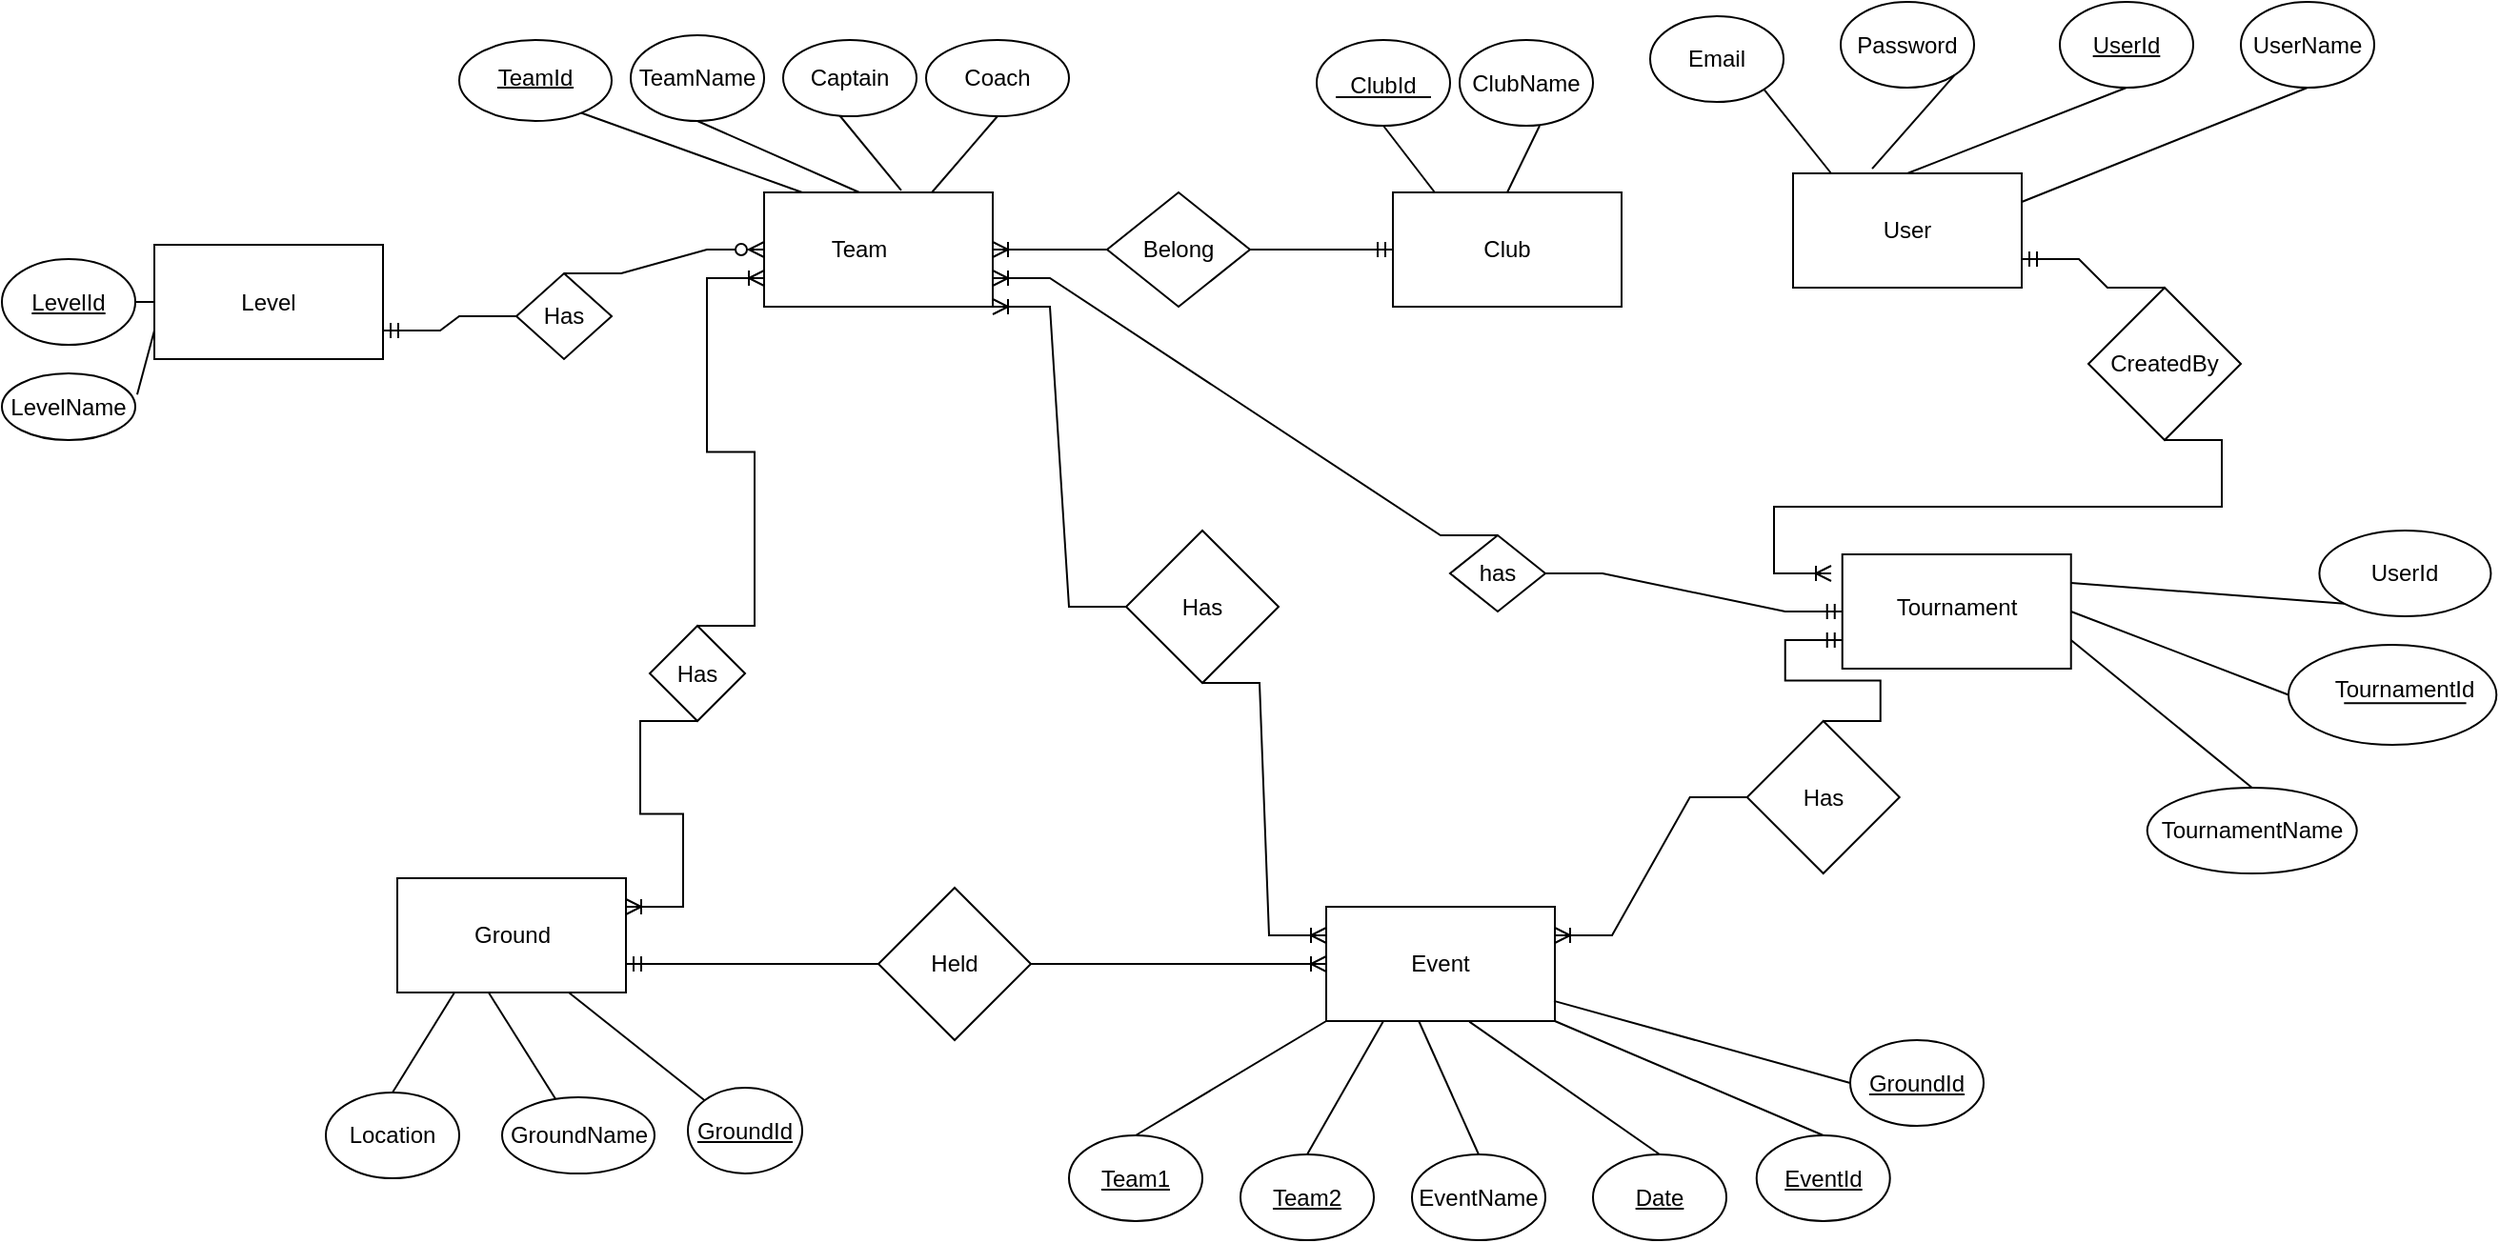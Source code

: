 <mxfile version="21.6.7" type="github">
  <diagram id="R2lEEEUBdFMjLlhIrx00" name="Page-1">
    <mxGraphModel dx="2033" dy="687" grid="1" gridSize="10" guides="1" tooltips="1" connect="1" arrows="1" fold="1" page="1" pageScale="1" pageWidth="850" pageHeight="1100" math="0" shadow="0" extFonts="Permanent Marker^https://fonts.googleapis.com/css?family=Permanent+Marker">
      <root>
        <mxCell id="0" />
        <mxCell id="1" parent="0" />
        <mxCell id="MMDe2EedvgYd7hbVslVY-13" value="Password" style="ellipse;whiteSpace=wrap;html=1;" parent="1" vertex="1">
          <mxGeometry x="745" width="70" height="45" as="geometry" />
        </mxCell>
        <mxCell id="MMDe2EedvgYd7hbVslVY-15" value="&lt;u&gt;UserId&lt;/u&gt;" style="ellipse;whiteSpace=wrap;html=1;" parent="1" vertex="1">
          <mxGeometry x="860" width="70" height="45" as="geometry" />
        </mxCell>
        <mxCell id="MMDe2EedvgYd7hbVslVY-16" value="UserName" style="ellipse;whiteSpace=wrap;html=1;" parent="1" vertex="1">
          <mxGeometry x="955" width="70" height="45" as="geometry" />
        </mxCell>
        <mxCell id="MMDe2EedvgYd7hbVslVY-20" value="TeamName" style="ellipse;whiteSpace=wrap;html=1;" parent="1" vertex="1">
          <mxGeometry x="110" y="17.5" width="70" height="45" as="geometry" />
        </mxCell>
        <mxCell id="MMDe2EedvgYd7hbVslVY-21" value="&lt;u&gt;Team2&lt;/u&gt;" style="ellipse;whiteSpace=wrap;html=1;" parent="1" vertex="1">
          <mxGeometry x="430" y="605" width="70" height="45" as="geometry" />
        </mxCell>
        <mxCell id="MMDe2EedvgYd7hbVslVY-22" value="Location" style="ellipse;whiteSpace=wrap;html=1;" parent="1" vertex="1">
          <mxGeometry x="-50" y="572.5" width="70" height="45" as="geometry" />
        </mxCell>
        <mxCell id="MMDe2EedvgYd7hbVslVY-23" value="GroundName" style="ellipse;whiteSpace=wrap;html=1;" parent="1" vertex="1">
          <mxGeometry x="42.5" y="575" width="80" height="40" as="geometry" />
        </mxCell>
        <mxCell id="MMDe2EedvgYd7hbVslVY-24" value="&lt;u&gt;GroundId&lt;/u&gt;" style="ellipse;whiteSpace=wrap;html=1;" parent="1" vertex="1">
          <mxGeometry x="140" y="570" width="60" height="45" as="geometry" />
        </mxCell>
        <mxCell id="g_sOR0M3uAeWTvC2kGnq-1" value="" style="rounded=0;whiteSpace=wrap;html=1;" parent="1" vertex="1">
          <mxGeometry x="720" y="90" width="120" height="60" as="geometry" />
        </mxCell>
        <mxCell id="g_sOR0M3uAeWTvC2kGnq-2" value="User" style="text;html=1;strokeColor=none;fillColor=none;align=center;verticalAlign=middle;whiteSpace=wrap;rounded=0;" parent="1" vertex="1">
          <mxGeometry x="750" y="105" width="60" height="30" as="geometry" />
        </mxCell>
        <mxCell id="g_sOR0M3uAeWTvC2kGnq-4" value="" style="endArrow=none;html=1;rounded=0;exitX=0.5;exitY=0;exitDx=0;exitDy=0;entryX=0.5;entryY=1;entryDx=0;entryDy=0;" parent="1" source="g_sOR0M3uAeWTvC2kGnq-1" target="MMDe2EedvgYd7hbVslVY-15" edge="1">
          <mxGeometry width="50" height="50" relative="1" as="geometry">
            <mxPoint x="920" y="70" as="sourcePoint" />
            <mxPoint x="940" y="30" as="targetPoint" />
          </mxGeometry>
        </mxCell>
        <mxCell id="g_sOR0M3uAeWTvC2kGnq-5" value="" style="endArrow=none;html=1;rounded=0;exitX=0.5;exitY=1;exitDx=0;exitDy=0;entryX=1;entryY=0.25;entryDx=0;entryDy=0;" parent="1" source="MMDe2EedvgYd7hbVslVY-16" target="g_sOR0M3uAeWTvC2kGnq-1" edge="1">
          <mxGeometry width="50" height="50" relative="1" as="geometry">
            <mxPoint x="1100" y="125" as="sourcePoint" />
            <mxPoint x="1150" y="105" as="targetPoint" />
          </mxGeometry>
        </mxCell>
        <mxCell id="g_sOR0M3uAeWTvC2kGnq-6" value="" style="endArrow=none;html=1;rounded=0;exitX=1;exitY=1;exitDx=0;exitDy=0;entryX=0.346;entryY=-0.04;entryDx=0;entryDy=0;entryPerimeter=0;" parent="1" source="MMDe2EedvgYd7hbVslVY-13" target="g_sOR0M3uAeWTvC2kGnq-1" edge="1">
          <mxGeometry width="50" height="50" relative="1" as="geometry">
            <mxPoint x="820" y="160" as="sourcePoint" />
            <mxPoint x="870" y="110" as="targetPoint" />
          </mxGeometry>
        </mxCell>
        <mxCell id="g_sOR0M3uAeWTvC2kGnq-9" value="" style="rounded=0;whiteSpace=wrap;html=1;" parent="1" vertex="1">
          <mxGeometry x="180" y="100" width="120" height="60" as="geometry" />
        </mxCell>
        <mxCell id="g_sOR0M3uAeWTvC2kGnq-10" value="Team" style="text;html=1;strokeColor=none;fillColor=none;align=center;verticalAlign=middle;whiteSpace=wrap;rounded=0;" parent="1" vertex="1">
          <mxGeometry x="200" y="115" width="60" height="30" as="geometry" />
        </mxCell>
        <mxCell id="g_sOR0M3uAeWTvC2kGnq-17" value="" style="endArrow=none;html=1;rounded=0;entryX=0.75;entryY=1;entryDx=0;entryDy=0;exitX=0.25;exitY=0;exitDx=0;exitDy=0;" parent="1" target="yo1YnuJVSI1BGj3CGY3F-4" edge="1">
          <mxGeometry width="50" height="50" relative="1" as="geometry">
            <mxPoint x="200" y="100.0" as="sourcePoint" />
            <mxPoint x="65" y="65" as="targetPoint" />
          </mxGeometry>
        </mxCell>
        <mxCell id="g_sOR0M3uAeWTvC2kGnq-18" value="" style="endArrow=none;html=1;rounded=0;entryX=0.5;entryY=1;entryDx=0;entryDy=0;exitX=0.5;exitY=0;exitDx=0;exitDy=0;" parent="1" target="MMDe2EedvgYd7hbVslVY-20" edge="1">
          <mxGeometry width="50" height="50" relative="1" as="geometry">
            <mxPoint x="230" y="100.0" as="sourcePoint" />
            <mxPoint x="275" y="65" as="targetPoint" />
          </mxGeometry>
        </mxCell>
        <mxCell id="g_sOR0M3uAeWTvC2kGnq-19" value="" style="rounded=0;whiteSpace=wrap;html=1;" parent="1" vertex="1">
          <mxGeometry x="-12.5" y="460" width="120" height="60" as="geometry" />
        </mxCell>
        <mxCell id="g_sOR0M3uAeWTvC2kGnq-20" value="Ground" style="text;html=1;strokeColor=none;fillColor=none;align=center;verticalAlign=middle;whiteSpace=wrap;rounded=0;" parent="1" vertex="1">
          <mxGeometry x="17.5" y="475" width="60" height="30" as="geometry" />
        </mxCell>
        <mxCell id="g_sOR0M3uAeWTvC2kGnq-21" value="Level" style="rounded=0;whiteSpace=wrap;html=1;" parent="1" vertex="1">
          <mxGeometry x="-140" y="127.5" width="120" height="60" as="geometry" />
        </mxCell>
        <mxCell id="g_sOR0M3uAeWTvC2kGnq-23" value="" style="rounded=0;whiteSpace=wrap;html=1;" parent="1" vertex="1">
          <mxGeometry x="475" y="475" width="120" height="60" as="geometry" />
        </mxCell>
        <mxCell id="g_sOR0M3uAeWTvC2kGnq-24" value="Event" style="text;html=1;strokeColor=none;fillColor=none;align=center;verticalAlign=middle;whiteSpace=wrap;rounded=0;" parent="1" vertex="1">
          <mxGeometry x="505" y="490" width="60" height="30" as="geometry" />
        </mxCell>
        <mxCell id="g_sOR0M3uAeWTvC2kGnq-37" value="" style="endArrow=none;html=1;rounded=0;exitX=0.75;exitY=1;exitDx=0;exitDy=0;entryX=0;entryY=0;entryDx=0;entryDy=0;" parent="1" source="g_sOR0M3uAeWTvC2kGnq-19" target="MMDe2EedvgYd7hbVslVY-24" edge="1">
          <mxGeometry width="50" height="50" relative="1" as="geometry">
            <mxPoint x="147.5" y="500" as="sourcePoint" />
            <mxPoint x="172.5" y="570" as="targetPoint" />
          </mxGeometry>
        </mxCell>
        <mxCell id="g_sOR0M3uAeWTvC2kGnq-40" value="" style="rounded=0;whiteSpace=wrap;html=1;" parent="1" vertex="1">
          <mxGeometry x="510" y="100" width="120" height="60" as="geometry" />
        </mxCell>
        <mxCell id="g_sOR0M3uAeWTvC2kGnq-41" value="Club" style="text;html=1;strokeColor=none;fillColor=none;align=center;verticalAlign=middle;whiteSpace=wrap;rounded=0;" parent="1" vertex="1">
          <mxGeometry x="540" y="115" width="60" height="30" as="geometry" />
        </mxCell>
        <mxCell id="g_sOR0M3uAeWTvC2kGnq-43" value="" style="ellipse;whiteSpace=wrap;html=1;" parent="1" vertex="1">
          <mxGeometry x="470" y="20" width="70" height="45" as="geometry" />
        </mxCell>
        <mxCell id="g_sOR0M3uAeWTvC2kGnq-44" value="ClubId" style="text;html=1;strokeColor=none;fillColor=none;align=center;verticalAlign=middle;whiteSpace=wrap;rounded=0;" parent="1" vertex="1">
          <mxGeometry x="475" y="30" width="60" height="27.5" as="geometry" />
        </mxCell>
        <mxCell id="g_sOR0M3uAeWTvC2kGnq-45" value="" style="endArrow=none;html=1;rounded=0;" parent="1" edge="1">
          <mxGeometry width="50" height="50" relative="1" as="geometry">
            <mxPoint x="480" y="50" as="sourcePoint" />
            <mxPoint x="530" y="50" as="targetPoint" />
          </mxGeometry>
        </mxCell>
        <mxCell id="g_sOR0M3uAeWTvC2kGnq-46" value="" style="ellipse;whiteSpace=wrap;html=1;" parent="1" vertex="1">
          <mxGeometry x="545" y="20" width="70" height="45" as="geometry" />
        </mxCell>
        <mxCell id="g_sOR0M3uAeWTvC2kGnq-47" value="ClubName" style="text;html=1;strokeColor=none;fillColor=none;align=center;verticalAlign=middle;whiteSpace=wrap;rounded=0;" parent="1" vertex="1">
          <mxGeometry x="550" y="27.5" width="60" height="30" as="geometry" />
        </mxCell>
        <mxCell id="g_sOR0M3uAeWTvC2kGnq-49" value="" style="endArrow=none;html=1;rounded=0;entryX=0.5;entryY=1;entryDx=0;entryDy=0;exitX=0.183;exitY=0;exitDx=0;exitDy=0;exitPerimeter=0;" parent="1" source="g_sOR0M3uAeWTvC2kGnq-40" target="g_sOR0M3uAeWTvC2kGnq-43" edge="1">
          <mxGeometry width="50" height="50" relative="1" as="geometry">
            <mxPoint x="195" y="210" as="sourcePoint" />
            <mxPoint x="245" y="160" as="targetPoint" />
          </mxGeometry>
        </mxCell>
        <mxCell id="g_sOR0M3uAeWTvC2kGnq-50" value="" style="endArrow=none;html=1;rounded=0;entryX=0.6;entryY=1;entryDx=0;entryDy=0;entryPerimeter=0;exitX=0.5;exitY=0;exitDx=0;exitDy=0;" parent="1" source="g_sOR0M3uAeWTvC2kGnq-40" target="g_sOR0M3uAeWTvC2kGnq-46" edge="1">
          <mxGeometry width="50" height="50" relative="1" as="geometry">
            <mxPoint x="195" y="210" as="sourcePoint" />
            <mxPoint x="245" y="160" as="targetPoint" />
          </mxGeometry>
        </mxCell>
        <mxCell id="g_sOR0M3uAeWTvC2kGnq-53" value="" style="ellipse;whiteSpace=wrap;html=1;" parent="1" vertex="1">
          <mxGeometry x="980" y="337.5" width="109.14" height="52.5" as="geometry" />
        </mxCell>
        <mxCell id="g_sOR0M3uAeWTvC2kGnq-54" value="" style="ellipse;whiteSpace=wrap;html=1;" parent="1" vertex="1">
          <mxGeometry x="905.86" y="412.5" width="110" height="45" as="geometry" />
        </mxCell>
        <mxCell id="g_sOR0M3uAeWTvC2kGnq-55" value="" style="rounded=0;whiteSpace=wrap;html=1;" parent="1" vertex="1">
          <mxGeometry x="745.86" y="290" width="120" height="60" as="geometry" />
        </mxCell>
        <mxCell id="g_sOR0M3uAeWTvC2kGnq-56" value="Tournament" style="text;html=1;strokeColor=none;fillColor=none;align=center;verticalAlign=middle;whiteSpace=wrap;rounded=0;" parent="1" vertex="1">
          <mxGeometry x="775.86" y="302.5" width="60" height="30" as="geometry" />
        </mxCell>
        <mxCell id="g_sOR0M3uAeWTvC2kGnq-57" value="TournamentId" style="text;html=1;strokeColor=none;fillColor=none;align=center;verticalAlign=middle;whiteSpace=wrap;rounded=0;" parent="1" vertex="1">
          <mxGeometry x="1009.14" y="347.5" width="64.14" height="27.5" as="geometry" />
        </mxCell>
        <mxCell id="g_sOR0M3uAeWTvC2kGnq-58" value="" style="endArrow=none;html=1;rounded=0;entryX=1;entryY=0.75;entryDx=0;entryDy=0;exitX=0;exitY=0.75;exitDx=0;exitDy=0;" parent="1" source="g_sOR0M3uAeWTvC2kGnq-57" target="g_sOR0M3uAeWTvC2kGnq-57" edge="1">
          <mxGeometry width="50" height="50" relative="1" as="geometry">
            <mxPoint x="990.86" y="309" as="sourcePoint" />
            <mxPoint x="1040.86" y="309" as="targetPoint" />
          </mxGeometry>
        </mxCell>
        <mxCell id="g_sOR0M3uAeWTvC2kGnq-59" value="TournamentName" style="text;html=1;strokeColor=none;fillColor=none;align=center;verticalAlign=middle;whiteSpace=wrap;rounded=0;" parent="1" vertex="1">
          <mxGeometry x="930.86" y="420" width="60" height="30" as="geometry" />
        </mxCell>
        <mxCell id="g_sOR0M3uAeWTvC2kGnq-60" value="" style="endArrow=none;html=1;rounded=0;exitX=1;exitY=0.5;exitDx=0;exitDy=0;entryX=0;entryY=0.5;entryDx=0;entryDy=0;" parent="1" source="g_sOR0M3uAeWTvC2kGnq-55" edge="1" target="g_sOR0M3uAeWTvC2kGnq-53">
          <mxGeometry width="50" height="50" relative="1" as="geometry">
            <mxPoint x="885.86" y="300" as="sourcePoint" />
            <mxPoint x="983.523" y="318.147" as="targetPoint" />
          </mxGeometry>
        </mxCell>
        <mxCell id="g_sOR0M3uAeWTvC2kGnq-61" value="" style="endArrow=none;html=1;rounded=0;exitX=1;exitY=0.75;exitDx=0;exitDy=0;entryX=0.5;entryY=0;entryDx=0;entryDy=0;" parent="1" source="g_sOR0M3uAeWTvC2kGnq-55" target="g_sOR0M3uAeWTvC2kGnq-54" edge="1">
          <mxGeometry width="50" height="50" relative="1" as="geometry">
            <mxPoint x="880.86" y="375" as="sourcePoint" />
            <mxPoint x="930.86" y="325" as="targetPoint" />
          </mxGeometry>
        </mxCell>
        <mxCell id="g_sOR0M3uAeWTvC2kGnq-65" value="Belong" style="shape=rhombus;perimeter=rhombusPerimeter;whiteSpace=wrap;html=1;align=center;" parent="1" vertex="1">
          <mxGeometry x="360" y="100" width="75" height="60" as="geometry" />
        </mxCell>
        <mxCell id="g_sOR0M3uAeWTvC2kGnq-69" value="" style="edgeStyle=entityRelationEdgeStyle;fontSize=12;html=1;endArrow=ERoneToMany;rounded=0;exitX=0;exitY=0.5;exitDx=0;exitDy=0;entryX=1;entryY=0.5;entryDx=0;entryDy=0;" parent="1" source="g_sOR0M3uAeWTvC2kGnq-65" target="g_sOR0M3uAeWTvC2kGnq-9" edge="1">
          <mxGeometry width="100" height="100" relative="1" as="geometry">
            <mxPoint x="400" y="140" as="sourcePoint" />
            <mxPoint x="460" y="140" as="targetPoint" />
          </mxGeometry>
        </mxCell>
        <mxCell id="MMDe2EedvgYd7hbVslVY-30" value="EventName" style="ellipse;whiteSpace=wrap;html=1;" parent="1" vertex="1">
          <mxGeometry x="520" y="605" width="70" height="45" as="geometry" />
        </mxCell>
        <mxCell id="MMDe2EedvgYd7hbVslVY-39" value="" style="edgeStyle=orthogonalEdgeStyle;rounded=0;orthogonalLoop=1;jettySize=auto;html=1;exitX=0;exitY=0.5;exitDx=0;exitDy=0;entryX=0.5;entryY=0;entryDx=0;entryDy=0;" parent="1" source="MMDe2EedvgYd7hbVslVY-32" edge="1">
          <mxGeometry relative="1" as="geometry">
            <mxPoint x="170" y="335" as="sourcePoint" />
          </mxGeometry>
        </mxCell>
        <mxCell id="MMDe2EedvgYd7hbVslVY-32" value="Has" style="rhombus;whiteSpace=wrap;html=1;rotation=0;" parent="1" vertex="1">
          <mxGeometry x="50" y="142.5" width="50" height="45" as="geometry" />
        </mxCell>
        <mxCell id="MMDe2EedvgYd7hbVslVY-53" value="" style="endArrow=none;html=1;rounded=0;entryX=0.35;entryY=0.97;entryDx=0;entryDy=0;entryPerimeter=0;exitX=0.683;exitY=-0.017;exitDx=0;exitDy=0;exitPerimeter=0;" parent="1" edge="1">
          <mxGeometry width="50" height="50" relative="1" as="geometry">
            <mxPoint x="251.96" y="98.98" as="sourcePoint" />
            <mxPoint x="218" y="57.625" as="targetPoint" />
            <Array as="points" />
          </mxGeometry>
        </mxCell>
        <mxCell id="MMDe2EedvgYd7hbVslVY-55" value="" style="endArrow=none;html=1;rounded=0;exitX=0.398;exitY=0.996;exitDx=0;exitDy=0;exitPerimeter=0;" parent="1" source="g_sOR0M3uAeWTvC2kGnq-19" target="MMDe2EedvgYd7hbVslVY-23" edge="1">
          <mxGeometry width="50" height="50" relative="1" as="geometry">
            <mxPoint x="6.5" y="368" as="sourcePoint" />
            <mxPoint x="64.5" y="351" as="targetPoint" />
            <Array as="points" />
          </mxGeometry>
        </mxCell>
        <mxCell id="MMDe2EedvgYd7hbVslVY-56" value="" style="endArrow=none;html=1;rounded=0;exitX=0.25;exitY=1;exitDx=0;exitDy=0;entryX=0.5;entryY=0;entryDx=0;entryDy=0;" parent="1" source="g_sOR0M3uAeWTvC2kGnq-19" target="MMDe2EedvgYd7hbVslVY-22" edge="1">
          <mxGeometry width="50" height="50" relative="1" as="geometry">
            <mxPoint x="16.5" y="378" as="sourcePoint" />
            <mxPoint x="74.5" y="361" as="targetPoint" />
            <Array as="points" />
          </mxGeometry>
        </mxCell>
        <mxCell id="MMDe2EedvgYd7hbVslVY-57" value="" style="endArrow=none;html=1;rounded=0;entryX=0.5;entryY=0;entryDx=0;entryDy=0;exitX=0.25;exitY=1;exitDx=0;exitDy=0;" parent="1" source="g_sOR0M3uAeWTvC2kGnq-23" target="MMDe2EedvgYd7hbVslVY-21" edge="1">
          <mxGeometry width="50" height="50" relative="1" as="geometry">
            <mxPoint x="740" y="427" as="sourcePoint" />
            <mxPoint x="788" y="410" as="targetPoint" />
            <Array as="points" />
          </mxGeometry>
        </mxCell>
        <mxCell id="MMDe2EedvgYd7hbVslVY-58" value="" style="endArrow=none;html=1;rounded=0;entryX=0.5;entryY=0;entryDx=0;entryDy=0;exitX=0.405;exitY=1;exitDx=0;exitDy=0;exitPerimeter=0;" parent="1" source="g_sOR0M3uAeWTvC2kGnq-23" target="MMDe2EedvgYd7hbVslVY-30" edge="1">
          <mxGeometry width="50" height="50" relative="1" as="geometry">
            <mxPoint x="740" y="430" as="sourcePoint" />
            <mxPoint x="790" y="457" as="targetPoint" />
            <Array as="points" />
          </mxGeometry>
        </mxCell>
        <mxCell id="MMDe2EedvgYd7hbVslVY-59" value="&lt;u&gt;LevelId&lt;/u&gt;" style="ellipse;whiteSpace=wrap;html=1;" parent="1" vertex="1">
          <mxGeometry x="-220" y="135" width="70" height="45" as="geometry" />
        </mxCell>
        <mxCell id="MMDe2EedvgYd7hbVslVY-60" value="" style="endArrow=none;html=1;rounded=0;exitX=0;exitY=0.5;exitDx=0;exitDy=0;entryX=1;entryY=0.5;entryDx=0;entryDy=0;" parent="1" source="g_sOR0M3uAeWTvC2kGnq-21" target="MMDe2EedvgYd7hbVslVY-59" edge="1">
          <mxGeometry width="50" height="50" relative="1" as="geometry">
            <mxPoint x="295" y="617.5" as="sourcePoint" />
            <mxPoint x="285" y="467.5" as="targetPoint" />
            <Array as="points" />
          </mxGeometry>
        </mxCell>
        <mxCell id="MMDe2EedvgYd7hbVslVY-61" value="LevelName" style="ellipse;whiteSpace=wrap;html=1;" parent="1" vertex="1">
          <mxGeometry x="-220" y="195" width="70" height="35" as="geometry" />
        </mxCell>
        <mxCell id="MMDe2EedvgYd7hbVslVY-62" value="" style="endArrow=none;html=1;rounded=0;entryX=1.014;entryY=0.319;entryDx=0;entryDy=0;exitX=0;exitY=0.75;exitDx=0;exitDy=0;entryPerimeter=0;" parent="1" source="g_sOR0M3uAeWTvC2kGnq-21" target="MMDe2EedvgYd7hbVslVY-61" edge="1">
          <mxGeometry width="50" height="50" relative="1" as="geometry">
            <mxPoint x="635" y="497.5" as="sourcePoint" />
            <mxPoint x="715" y="514.5" as="targetPoint" />
            <Array as="points" />
          </mxGeometry>
        </mxCell>
        <mxCell id="MMDe2EedvgYd7hbVslVY-67" value="" style="edgeStyle=orthogonalEdgeStyle;rounded=0;orthogonalLoop=1;jettySize=auto;html=1;" parent="1" source="MMDe2EedvgYd7hbVslVY-65" edge="1">
          <mxGeometry relative="1" as="geometry" />
        </mxCell>
        <mxCell id="MMDe2EedvgYd7hbVslVY-65" value="has" style="rhombus;whiteSpace=wrap;html=1;rotation=0;" parent="1" vertex="1">
          <mxGeometry x="540" y="280" width="50" height="40" as="geometry" />
        </mxCell>
        <mxCell id="MMDe2EedvgYd7hbVslVY-38" style="edgeStyle=orthogonalEdgeStyle;rounded=0;orthogonalLoop=1;jettySize=auto;html=1;exitX=0;exitY=1;exitDx=0;exitDy=0;entryX=0.5;entryY=0;entryDx=0;entryDy=0;" parent="1" target="MMDe2EedvgYd7hbVslVY-32" edge="1">
          <mxGeometry relative="1" as="geometry" />
        </mxCell>
        <mxCell id="MMDe2EedvgYd7hbVslVY-66" value="" style="edgeStyle=orthogonalEdgeStyle;rounded=0;orthogonalLoop=1;jettySize=auto;html=1;" parent="1" target="MMDe2EedvgYd7hbVslVY-65" edge="1">
          <mxGeometry relative="1" as="geometry" />
        </mxCell>
        <mxCell id="HT8lN6Gd-w-kcZW4kbt7-12" value="Has" style="rhombus;whiteSpace=wrap;html=1;rotation=0;" parent="1" vertex="1">
          <mxGeometry x="120" y="327.5" width="50" height="50" as="geometry" />
        </mxCell>
        <mxCell id="HT8lN6Gd-w-kcZW4kbt7-13" value="" style="edgeStyle=entityRelationEdgeStyle;fontSize=12;html=1;endArrow=ERmandOne;rounded=0;entryX=0;entryY=0.5;entryDx=0;entryDy=0;exitX=1;exitY=0.5;exitDx=0;exitDy=0;" parent="1" source="MMDe2EedvgYd7hbVslVY-65" target="g_sOR0M3uAeWTvC2kGnq-55" edge="1">
          <mxGeometry width="100" height="100" relative="1" as="geometry">
            <mxPoint x="630" y="287.5" as="sourcePoint" />
            <mxPoint x="390" y="147.5" as="targetPoint" />
          </mxGeometry>
        </mxCell>
        <mxCell id="HT8lN6Gd-w-kcZW4kbt7-14" value="" style="edgeStyle=entityRelationEdgeStyle;fontSize=12;html=1;endArrow=ERoneToMany;rounded=0;entryX=1;entryY=0.75;entryDx=0;entryDy=0;exitX=0.5;exitY=0;exitDx=0;exitDy=0;" parent="1" source="MMDe2EedvgYd7hbVslVY-65" target="g_sOR0M3uAeWTvC2kGnq-9" edge="1">
          <mxGeometry width="100" height="100" relative="1" as="geometry">
            <mxPoint x="615" y="310" as="sourcePoint" />
            <mxPoint x="375" y="170" as="targetPoint" />
          </mxGeometry>
        </mxCell>
        <mxCell id="HT8lN6Gd-w-kcZW4kbt7-26" value="" style="edgeStyle=entityRelationEdgeStyle;fontSize=12;html=1;endArrow=ERmandOne;rounded=0;entryX=0;entryY=0.5;entryDx=0;entryDy=0;exitX=1;exitY=0.5;exitDx=0;exitDy=0;" parent="1" source="g_sOR0M3uAeWTvC2kGnq-65" target="g_sOR0M3uAeWTvC2kGnq-40" edge="1">
          <mxGeometry width="100" height="100" relative="1" as="geometry">
            <mxPoint x="440" y="130" as="sourcePoint" />
            <mxPoint x="870" y="130" as="targetPoint" />
          </mxGeometry>
        </mxCell>
        <mxCell id="HT8lN6Gd-w-kcZW4kbt7-32" value="Captain" style="ellipse;whiteSpace=wrap;html=1;align=center;" parent="1" vertex="1">
          <mxGeometry x="190" y="20" width="70" height="40" as="geometry" />
        </mxCell>
        <mxCell id="HT8lN6Gd-w-kcZW4kbt7-33" value="Coach" style="ellipse;whiteSpace=wrap;html=1;align=center;" parent="1" vertex="1">
          <mxGeometry x="265" y="20" width="75" height="40" as="geometry" />
        </mxCell>
        <mxCell id="HT8lN6Gd-w-kcZW4kbt7-34" value="" style="endArrow=none;html=1;rounded=0;exitX=0.817;exitY=0;exitDx=0;exitDy=0;exitPerimeter=0;entryX=0.5;entryY=1;entryDx=0;entryDy=0;" parent="1" target="HT8lN6Gd-w-kcZW4kbt7-33" edge="1">
          <mxGeometry relative="1" as="geometry">
            <mxPoint x="268.04" y="100.0" as="sourcePoint" />
            <mxPoint x="400" y="70" as="targetPoint" />
          </mxGeometry>
        </mxCell>
        <mxCell id="pDRQpuuFtB-g-X7B2x5A-3" value="&lt;u&gt;Team1&lt;/u&gt;" style="ellipse;whiteSpace=wrap;html=1;" parent="1" vertex="1">
          <mxGeometry x="340" y="595" width="70" height="45" as="geometry" />
        </mxCell>
        <mxCell id="pDRQpuuFtB-g-X7B2x5A-4" value="" style="endArrow=none;html=1;rounded=0;entryX=0.5;entryY=0;entryDx=0;entryDy=0;exitX=0;exitY=1;exitDx=0;exitDy=0;" parent="1" source="g_sOR0M3uAeWTvC2kGnq-23" target="pDRQpuuFtB-g-X7B2x5A-3" edge="1">
          <mxGeometry width="50" height="50" relative="1" as="geometry">
            <mxPoint x="515" y="545" as="sourcePoint" />
            <mxPoint x="798" y="420" as="targetPoint" />
            <Array as="points" />
          </mxGeometry>
        </mxCell>
        <mxCell id="pDRQpuuFtB-g-X7B2x5A-5" value="&lt;u&gt;Date&lt;/u&gt;" style="ellipse;whiteSpace=wrap;html=1;" parent="1" vertex="1">
          <mxGeometry x="615" y="605" width="70" height="45" as="geometry" />
        </mxCell>
        <mxCell id="pDRQpuuFtB-g-X7B2x5A-6" value="" style="endArrow=none;html=1;rounded=0;entryX=0.5;entryY=0;entryDx=0;entryDy=0;exitX=0.626;exitY=1.005;exitDx=0;exitDy=0;exitPerimeter=0;" parent="1" source="g_sOR0M3uAeWTvC2kGnq-23" target="pDRQpuuFtB-g-X7B2x5A-5" edge="1">
          <mxGeometry width="50" height="50" relative="1" as="geometry">
            <mxPoint x="525" y="555" as="sourcePoint" />
            <mxPoint x="808" y="430" as="targetPoint" />
            <Array as="points" />
          </mxGeometry>
        </mxCell>
        <mxCell id="pDRQpuuFtB-g-X7B2x5A-7" value="&lt;u&gt;EventId&lt;/u&gt;" style="ellipse;whiteSpace=wrap;html=1;" parent="1" vertex="1">
          <mxGeometry x="700.86" y="595" width="70" height="45" as="geometry" />
        </mxCell>
        <mxCell id="pDRQpuuFtB-g-X7B2x5A-8" value="" style="endArrow=none;html=1;rounded=0;entryX=0.5;entryY=0;entryDx=0;entryDy=0;exitX=1;exitY=1;exitDx=0;exitDy=0;" parent="1" source="g_sOR0M3uAeWTvC2kGnq-23" target="pDRQpuuFtB-g-X7B2x5A-7" edge="1">
          <mxGeometry width="50" height="50" relative="1" as="geometry">
            <mxPoint x="850" y="565" as="sourcePoint" />
            <mxPoint x="1058" y="410" as="targetPoint" />
            <Array as="points" />
          </mxGeometry>
        </mxCell>
        <mxCell id="pDRQpuuFtB-g-X7B2x5A-9" value="&lt;u&gt;GroundId&lt;/u&gt;" style="ellipse;whiteSpace=wrap;html=1;" parent="1" vertex="1">
          <mxGeometry x="750" y="545" width="70" height="45" as="geometry" />
        </mxCell>
        <mxCell id="pDRQpuuFtB-g-X7B2x5A-10" value="" style="endArrow=none;html=1;rounded=0;entryX=0;entryY=0.5;entryDx=0;entryDy=0;exitX=0.996;exitY=0.824;exitDx=0;exitDy=0;exitPerimeter=0;" parent="1" source="g_sOR0M3uAeWTvC2kGnq-23" target="pDRQpuuFtB-g-X7B2x5A-9" edge="1">
          <mxGeometry width="50" height="50" relative="1" as="geometry">
            <mxPoint x="600" y="525" as="sourcePoint" />
            <mxPoint x="873" y="400" as="targetPoint" />
            <Array as="points" />
          </mxGeometry>
        </mxCell>
        <mxCell id="pDRQpuuFtB-g-X7B2x5A-12" value="Email" style="ellipse;whiteSpace=wrap;html=1;" parent="1" vertex="1">
          <mxGeometry x="645" y="7.5" width="70" height="45" as="geometry" />
        </mxCell>
        <mxCell id="pDRQpuuFtB-g-X7B2x5A-13" value="" style="endArrow=none;html=1;rounded=0;exitX=1;exitY=1;exitDx=0;exitDy=0;" parent="1" source="pDRQpuuFtB-g-X7B2x5A-12" edge="1">
          <mxGeometry width="50" height="50" relative="1" as="geometry">
            <mxPoint x="735" y="210" as="sourcePoint" />
            <mxPoint x="740" y="90" as="targetPoint" />
          </mxGeometry>
        </mxCell>
        <mxCell id="pDRQpuuFtB-g-X7B2x5A-29" value="" style="endArrow=none;html=1;rounded=0;exitX=1;exitY=0.25;exitDx=0;exitDy=0;entryX=0;entryY=1;entryDx=0;entryDy=0;" parent="1" target="pDRQpuuFtB-g-X7B2x5A-30" edge="1" source="g_sOR0M3uAeWTvC2kGnq-55">
          <mxGeometry width="50" height="50" relative="1" as="geometry">
            <mxPoint x="825.86" y="290" as="sourcePoint" />
            <mxPoint x="885.86" y="232.5" as="targetPoint" />
          </mxGeometry>
        </mxCell>
        <mxCell id="pDRQpuuFtB-g-X7B2x5A-30" value="UserId" style="ellipse;whiteSpace=wrap;html=1;" parent="1" vertex="1">
          <mxGeometry x="996.21" y="277.5" width="90" height="45" as="geometry" />
        </mxCell>
        <mxCell id="pDRQpuuFtB-g-X7B2x5A-36" value="Has" style="rhombus;whiteSpace=wrap;html=1;" parent="1" vertex="1">
          <mxGeometry x="370" y="277.5" width="80" height="80" as="geometry" />
        </mxCell>
        <mxCell id="pDRQpuuFtB-g-X7B2x5A-11" value="Held" style="rhombus;whiteSpace=wrap;html=1;" parent="1" vertex="1">
          <mxGeometry x="240" y="465" width="80" height="80" as="geometry" />
        </mxCell>
        <mxCell id="pDRQpuuFtB-g-X7B2x5A-27" value="CreatedBy" style="rhombus;whiteSpace=wrap;html=1;rotation=0;" parent="1" vertex="1">
          <mxGeometry x="875" y="150" width="80" height="80" as="geometry" />
        </mxCell>
        <mxCell id="yo1YnuJVSI1BGj3CGY3F-3" value="" style="ellipse;whiteSpace=wrap;html=1;" vertex="1" parent="1">
          <mxGeometry x="20" y="20" width="80" height="42.5" as="geometry" />
        </mxCell>
        <mxCell id="yo1YnuJVSI1BGj3CGY3F-4" value="TeamId" style="text;html=1;strokeColor=none;fillColor=none;align=center;verticalAlign=middle;whiteSpace=wrap;rounded=0;" vertex="1" parent="1">
          <mxGeometry x="30" y="25" width="60" height="30" as="geometry" />
        </mxCell>
        <mxCell id="yo1YnuJVSI1BGj3CGY3F-5" value="" style="endArrow=none;html=1;rounded=0;" edge="1" parent="1">
          <mxGeometry width="50" height="50" relative="1" as="geometry">
            <mxPoint x="40" y="45" as="sourcePoint" />
            <mxPoint x="80" y="45" as="targetPoint" />
          </mxGeometry>
        </mxCell>
        <mxCell id="yo1YnuJVSI1BGj3CGY3F-6" value="" style="edgeStyle=entityRelationEdgeStyle;fontSize=12;html=1;endArrow=ERzeroToMany;endFill=1;rounded=0;entryX=0;entryY=0.5;entryDx=0;entryDy=0;exitX=0.5;exitY=0;exitDx=0;exitDy=0;" edge="1" parent="1" source="MMDe2EedvgYd7hbVslVY-32" target="g_sOR0M3uAeWTvC2kGnq-9">
          <mxGeometry width="100" height="100" relative="1" as="geometry">
            <mxPoint x="130" y="192.5" as="sourcePoint" />
            <mxPoint x="225" y="287.5" as="targetPoint" />
          </mxGeometry>
        </mxCell>
        <mxCell id="yo1YnuJVSI1BGj3CGY3F-7" value="" style="edgeStyle=entityRelationEdgeStyle;fontSize=12;html=1;endArrow=ERmandOne;rounded=0;entryX=1;entryY=0.75;entryDx=0;entryDy=0;exitX=0;exitY=0.5;exitDx=0;exitDy=0;" edge="1" parent="1" source="MMDe2EedvgYd7hbVslVY-32" target="g_sOR0M3uAeWTvC2kGnq-21">
          <mxGeometry width="100" height="100" relative="1" as="geometry">
            <mxPoint x="60" y="150" as="sourcePoint" />
            <mxPoint x="440" y="210" as="targetPoint" />
            <Array as="points">
              <mxPoint x="370" y="240" />
            </Array>
          </mxGeometry>
        </mxCell>
        <mxCell id="yo1YnuJVSI1BGj3CGY3F-9" value="" style="edgeStyle=entityRelationEdgeStyle;fontSize=12;html=1;endArrow=ERoneToMany;rounded=0;exitX=0.5;exitY=1;exitDx=0;exitDy=0;" edge="1" parent="1" source="pDRQpuuFtB-g-X7B2x5A-27">
          <mxGeometry width="100" height="100" relative="1" as="geometry">
            <mxPoint x="580" y="280" as="sourcePoint" />
            <mxPoint x="740" y="300" as="targetPoint" />
          </mxGeometry>
        </mxCell>
        <mxCell id="yo1YnuJVSI1BGj3CGY3F-11" value="" style="edgeStyle=entityRelationEdgeStyle;fontSize=12;html=1;endArrow=ERmandOne;rounded=0;entryX=1;entryY=0.75;entryDx=0;entryDy=0;exitX=0.5;exitY=0;exitDx=0;exitDy=0;" edge="1" parent="1" source="pDRQpuuFtB-g-X7B2x5A-27" target="g_sOR0M3uAeWTvC2kGnq-1">
          <mxGeometry width="100" height="100" relative="1" as="geometry">
            <mxPoint x="560" y="290" as="sourcePoint" />
            <mxPoint x="660" y="190" as="targetPoint" />
          </mxGeometry>
        </mxCell>
        <mxCell id="yo1YnuJVSI1BGj3CGY3F-12" value="Has" style="rhombus;whiteSpace=wrap;html=1;" vertex="1" parent="1">
          <mxGeometry x="695.86" y="377.5" width="80" height="80" as="geometry" />
        </mxCell>
        <mxCell id="yo1YnuJVSI1BGj3CGY3F-13" value="" style="edgeStyle=entityRelationEdgeStyle;fontSize=12;html=1;endArrow=ERoneToMany;rounded=0;exitX=0;exitY=0.5;exitDx=0;exitDy=0;entryX=1;entryY=0.25;entryDx=0;entryDy=0;" edge="1" parent="1" source="yo1YnuJVSI1BGj3CGY3F-12" target="g_sOR0M3uAeWTvC2kGnq-23">
          <mxGeometry width="100" height="100" relative="1" as="geometry">
            <mxPoint x="515" y="475" as="sourcePoint" />
            <mxPoint x="640" y="370" as="targetPoint" />
          </mxGeometry>
        </mxCell>
        <mxCell id="yo1YnuJVSI1BGj3CGY3F-14" value="" style="edgeStyle=entityRelationEdgeStyle;fontSize=12;html=1;endArrow=ERmandOne;rounded=0;exitX=0.5;exitY=0;exitDx=0;exitDy=0;entryX=0;entryY=0.75;entryDx=0;entryDy=0;" edge="1" parent="1" source="yo1YnuJVSI1BGj3CGY3F-12" target="g_sOR0M3uAeWTvC2kGnq-55">
          <mxGeometry width="100" height="100" relative="1" as="geometry">
            <mxPoint x="650" y="437.5" as="sourcePoint" />
            <mxPoint x="740" y="338" as="targetPoint" />
          </mxGeometry>
        </mxCell>
        <mxCell id="yo1YnuJVSI1BGj3CGY3F-15" value="" style="edgeStyle=entityRelationEdgeStyle;fontSize=12;html=1;endArrow=ERoneToMany;rounded=0;exitX=0.5;exitY=1;exitDx=0;exitDy=0;entryX=0;entryY=0.25;entryDx=0;entryDy=0;" edge="1" parent="1" source="pDRQpuuFtB-g-X7B2x5A-36" target="g_sOR0M3uAeWTvC2kGnq-23">
          <mxGeometry width="100" height="100" relative="1" as="geometry">
            <mxPoint x="410" y="475" as="sourcePoint" />
            <mxPoint x="510" y="375" as="targetPoint" />
          </mxGeometry>
        </mxCell>
        <mxCell id="yo1YnuJVSI1BGj3CGY3F-16" value="" style="edgeStyle=entityRelationEdgeStyle;fontSize=12;html=1;endArrow=ERoneToMany;rounded=0;exitX=0;exitY=0.5;exitDx=0;exitDy=0;entryX=1;entryY=1;entryDx=0;entryDy=0;" edge="1" parent="1" source="pDRQpuuFtB-g-X7B2x5A-36" target="g_sOR0M3uAeWTvC2kGnq-9">
          <mxGeometry width="100" height="100" relative="1" as="geometry">
            <mxPoint x="405" y="302.5" as="sourcePoint" />
            <mxPoint x="295" y="170" as="targetPoint" />
          </mxGeometry>
        </mxCell>
        <mxCell id="yo1YnuJVSI1BGj3CGY3F-18" value="" style="edgeStyle=entityRelationEdgeStyle;fontSize=12;html=1;endArrow=ERoneToMany;rounded=0;exitX=0.5;exitY=0;exitDx=0;exitDy=0;entryX=0;entryY=0.75;entryDx=0;entryDy=0;" edge="1" parent="1" source="HT8lN6Gd-w-kcZW4kbt7-12" target="g_sOR0M3uAeWTvC2kGnq-9">
          <mxGeometry width="100" height="100" relative="1" as="geometry">
            <mxPoint x="340" y="430" as="sourcePoint" />
            <mxPoint x="440" y="330" as="targetPoint" />
          </mxGeometry>
        </mxCell>
        <mxCell id="yo1YnuJVSI1BGj3CGY3F-19" value="" style="edgeStyle=entityRelationEdgeStyle;fontSize=12;html=1;endArrow=ERoneToMany;rounded=0;exitX=0.5;exitY=1;exitDx=0;exitDy=0;entryX=1;entryY=0.25;entryDx=0;entryDy=0;" edge="1" parent="1" source="HT8lN6Gd-w-kcZW4kbt7-12" target="g_sOR0M3uAeWTvC2kGnq-19">
          <mxGeometry width="100" height="100" relative="1" as="geometry">
            <mxPoint x="55" y="326.25" as="sourcePoint" />
            <mxPoint x="-30" y="508.75" as="targetPoint" />
          </mxGeometry>
        </mxCell>
        <mxCell id="yo1YnuJVSI1BGj3CGY3F-20" value="" style="edgeStyle=entityRelationEdgeStyle;fontSize=12;html=1;endArrow=ERoneToMany;rounded=0;exitX=1;exitY=0.5;exitDx=0;exitDy=0;entryX=0;entryY=0.5;entryDx=0;entryDy=0;" edge="1" parent="1" source="pDRQpuuFtB-g-X7B2x5A-11" target="g_sOR0M3uAeWTvC2kGnq-23">
          <mxGeometry width="100" height="100" relative="1" as="geometry">
            <mxPoint x="340" y="430" as="sourcePoint" />
            <mxPoint x="440" y="330" as="targetPoint" />
          </mxGeometry>
        </mxCell>
        <mxCell id="yo1YnuJVSI1BGj3CGY3F-21" value="" style="edgeStyle=entityRelationEdgeStyle;fontSize=12;html=1;endArrow=ERmandOne;rounded=0;entryX=1;entryY=0.75;entryDx=0;entryDy=0;exitX=0;exitY=0.5;exitDx=0;exitDy=0;" edge="1" parent="1" source="pDRQpuuFtB-g-X7B2x5A-11" target="g_sOR0M3uAeWTvC2kGnq-19">
          <mxGeometry width="100" height="100" relative="1" as="geometry">
            <mxPoint x="240" y="420" as="sourcePoint" />
            <mxPoint x="440" y="330" as="targetPoint" />
          </mxGeometry>
        </mxCell>
      </root>
    </mxGraphModel>
  </diagram>
</mxfile>

